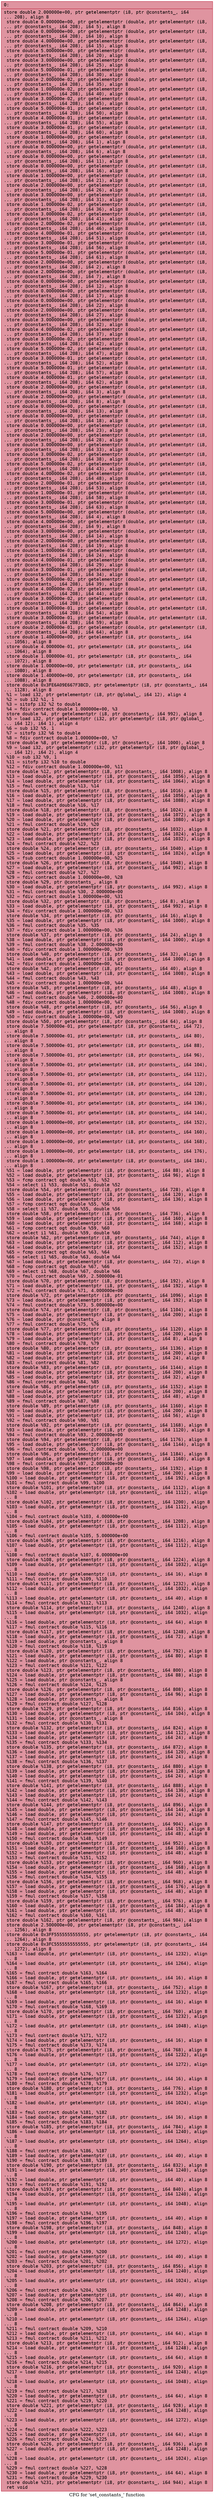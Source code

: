 digraph "CFG for 'set_constants_' function" {
	label="CFG for 'set_constants_' function";

	Node0x55c8fa46a010 [shape=record,color="#b70d28ff", style=filled, fillcolor="#b70d2870" fontname="Courier",label="{0:\l|  store double 2.000000e+00, ptr getelementptr (i8, ptr @constants_, i64\l... 208), align 8\l  store double 0.000000e+00, ptr getelementptr (double, ptr getelementptr (i8,\l... ptr @constants_, i64 208), i64 5), align 8\l  store double 0.000000e+00, ptr getelementptr (double, ptr getelementptr (i8,\l... ptr @constants_, i64 208), i64 10), align 8\l  store double 4.000000e+00, ptr getelementptr (double, ptr getelementptr (i8,\l... ptr @constants_, i64 208), i64 15), align 8\l  store double 5.000000e+00, ptr getelementptr (double, ptr getelementptr (i8,\l... ptr @constants_, i64 208), i64 20), align 8\l  store double 3.000000e+00, ptr getelementptr (double, ptr getelementptr (i8,\l... ptr @constants_, i64 208), i64 25), align 8\l  store double 5.000000e-01, ptr getelementptr (double, ptr getelementptr (i8,\l... ptr @constants_, i64 208), i64 30), align 8\l  store double 2.000000e-02, ptr getelementptr (double, ptr getelementptr (i8,\l... ptr @constants_, i64 208), i64 35), align 8\l  store double 1.000000e-02, ptr getelementptr (double, ptr getelementptr (i8,\l... ptr @constants_, i64 208), i64 40), align 8\l  store double 3.000000e-02, ptr getelementptr (double, ptr getelementptr (i8,\l... ptr @constants_, i64 208), i64 45), align 8\l  store double 5.000000e-01, ptr getelementptr (double, ptr getelementptr (i8,\l... ptr @constants_, i64 208), i64 50), align 8\l  store double 4.000000e-01, ptr getelementptr (double, ptr getelementptr (i8,\l... ptr @constants_, i64 208), i64 55), align 8\l  store double 3.000000e-01, ptr getelementptr (double, ptr getelementptr (i8,\l... ptr @constants_, i64 208), i64 60), align 8\l  store double 1.000000e+00, ptr getelementptr (double, ptr getelementptr (i8,\l... ptr @constants_, i64 208), i64 1), align 8\l  store double 0.000000e+00, ptr getelementptr (double, ptr getelementptr (i8,\l... ptr @constants_, i64 208), i64 6), align 8\l  store double 0.000000e+00, ptr getelementptr (double, ptr getelementptr (i8,\l... ptr @constants_, i64 208), i64 11), align 8\l  store double 0.000000e+00, ptr getelementptr (double, ptr getelementptr (i8,\l... ptr @constants_, i64 208), i64 16), align 8\l  store double 1.000000e+00, ptr getelementptr (double, ptr getelementptr (i8,\l... ptr @constants_, i64 208), i64 21), align 8\l  store double 2.000000e+00, ptr getelementptr (double, ptr getelementptr (i8,\l... ptr @constants_, i64 208), i64 26), align 8\l  store double 3.000000e+00, ptr getelementptr (double, ptr getelementptr (i8,\l... ptr @constants_, i64 208), i64 31), align 8\l  store double 1.000000e-02, ptr getelementptr (double, ptr getelementptr (i8,\l... ptr @constants_, i64 208), i64 36), align 8\l  store double 3.000000e-02, ptr getelementptr (double, ptr getelementptr (i8,\l... ptr @constants_, i64 208), i64 41), align 8\l  store double 2.000000e-02, ptr getelementptr (double, ptr getelementptr (i8,\l... ptr @constants_, i64 208), i64 46), align 8\l  store double 4.000000e-01, ptr getelementptr (double, ptr getelementptr (i8,\l... ptr @constants_, i64 208), i64 51), align 8\l  store double 3.000000e-01, ptr getelementptr (double, ptr getelementptr (i8,\l... ptr @constants_, i64 208), i64 56), align 8\l  store double 5.000000e-01, ptr getelementptr (double, ptr getelementptr (i8,\l... ptr @constants_, i64 208), i64 61), align 8\l  store double 2.000000e+00, ptr getelementptr (double, ptr getelementptr (i8,\l... ptr @constants_, i64 208), i64 2), align 8\l  store double 2.000000e+00, ptr getelementptr (double, ptr getelementptr (i8,\l... ptr @constants_, i64 208), i64 7), align 8\l  store double 0.000000e+00, ptr getelementptr (double, ptr getelementptr (i8,\l... ptr @constants_, i64 208), i64 12), align 8\l  store double 0.000000e+00, ptr getelementptr (double, ptr getelementptr (i8,\l... ptr @constants_, i64 208), i64 17), align 8\l  store double 0.000000e+00, ptr getelementptr (double, ptr getelementptr (i8,\l... ptr @constants_, i64 208), i64 22), align 8\l  store double 2.000000e+00, ptr getelementptr (double, ptr getelementptr (i8,\l... ptr @constants_, i64 208), i64 27), align 8\l  store double 3.000000e+00, ptr getelementptr (double, ptr getelementptr (i8,\l... ptr @constants_, i64 208), i64 32), align 8\l  store double 4.000000e-02, ptr getelementptr (double, ptr getelementptr (i8,\l... ptr @constants_, i64 208), i64 37), align 8\l  store double 3.000000e-02, ptr getelementptr (double, ptr getelementptr (i8,\l... ptr @constants_, i64 208), i64 42), align 8\l  store double 5.000000e-02, ptr getelementptr (double, ptr getelementptr (i8,\l... ptr @constants_, i64 208), i64 47), align 8\l  store double 3.000000e-01, ptr getelementptr (double, ptr getelementptr (i8,\l... ptr @constants_, i64 208), i64 52), align 8\l  store double 5.000000e-01, ptr getelementptr (double, ptr getelementptr (i8,\l... ptr @constants_, i64 208), i64 57), align 8\l  store double 4.000000e-01, ptr getelementptr (double, ptr getelementptr (i8,\l... ptr @constants_, i64 208), i64 62), align 8\l  store double 2.000000e+00, ptr getelementptr (double, ptr getelementptr (i8,\l... ptr @constants_, i64 208), i64 3), align 8\l  store double 2.000000e+00, ptr getelementptr (double, ptr getelementptr (i8,\l... ptr @constants_, i64 208), i64 8), align 8\l  store double 0.000000e+00, ptr getelementptr (double, ptr getelementptr (i8,\l... ptr @constants_, i64 208), i64 13), align 8\l  store double 0.000000e+00, ptr getelementptr (double, ptr getelementptr (i8,\l... ptr @constants_, i64 208), i64 18), align 8\l  store double 0.000000e+00, ptr getelementptr (double, ptr getelementptr (i8,\l... ptr @constants_, i64 208), i64 23), align 8\l  store double 2.000000e+00, ptr getelementptr (double, ptr getelementptr (i8,\l... ptr @constants_, i64 208), i64 28), align 8\l  store double 3.000000e+00, ptr getelementptr (double, ptr getelementptr (i8,\l... ptr @constants_, i64 208), i64 33), align 8\l  store double 3.000000e-02, ptr getelementptr (double, ptr getelementptr (i8,\l... ptr @constants_, i64 208), i64 38), align 8\l  store double 5.000000e-02, ptr getelementptr (double, ptr getelementptr (i8,\l... ptr @constants_, i64 208), i64 43), align 8\l  store double 4.000000e-02, ptr getelementptr (double, ptr getelementptr (i8,\l... ptr @constants_, i64 208), i64 48), align 8\l  store double 2.000000e-01, ptr getelementptr (double, ptr getelementptr (i8,\l... ptr @constants_, i64 208), i64 53), align 8\l  store double 1.000000e-01, ptr getelementptr (double, ptr getelementptr (i8,\l... ptr @constants_, i64 208), i64 58), align 8\l  store double 3.000000e-01, ptr getelementptr (double, ptr getelementptr (i8,\l... ptr @constants_, i64 208), i64 63), align 8\l  store double 5.000000e+00, ptr getelementptr (double, ptr getelementptr (i8,\l... ptr @constants_, i64 208), i64 4), align 8\l  store double 4.000000e+00, ptr getelementptr (double, ptr getelementptr (i8,\l... ptr @constants_, i64 208), i64 9), align 8\l  store double 3.000000e+00, ptr getelementptr (double, ptr getelementptr (i8,\l... ptr @constants_, i64 208), i64 14), align 8\l  store double 2.000000e+00, ptr getelementptr (double, ptr getelementptr (i8,\l... ptr @constants_, i64 208), i64 19), align 8\l  store double 1.000000e-01, ptr getelementptr (double, ptr getelementptr (i8,\l... ptr @constants_, i64 208), i64 24), align 8\l  store double 4.000000e-01, ptr getelementptr (double, ptr getelementptr (i8,\l... ptr @constants_, i64 208), i64 29), align 8\l  store double 3.000000e-01, ptr getelementptr (double, ptr getelementptr (i8,\l... ptr @constants_, i64 208), i64 34), align 8\l  store double 5.000000e-02, ptr getelementptr (double, ptr getelementptr (i8,\l... ptr @constants_, i64 208), i64 39), align 8\l  store double 4.000000e-02, ptr getelementptr (double, ptr getelementptr (i8,\l... ptr @constants_, i64 208), i64 44), align 8\l  store double 3.000000e-02, ptr getelementptr (double, ptr getelementptr (i8,\l... ptr @constants_, i64 208), i64 49), align 8\l  store double 1.000000e-01, ptr getelementptr (double, ptr getelementptr (i8,\l... ptr @constants_, i64 208), i64 54), align 8\l  store double 3.000000e-01, ptr getelementptr (double, ptr getelementptr (i8,\l... ptr @constants_, i64 208), i64 59), align 8\l  store double 2.000000e-01, ptr getelementptr (double, ptr getelementptr (i8,\l... ptr @constants_, i64 208), i64 64), align 8\l  store double 1.400000e+00, ptr getelementptr (i8, ptr @constants_, i64\l... 1056), align 8\l  store double 4.000000e-01, ptr getelementptr (i8, ptr @constants_, i64\l... 1064), align 8\l  store double 1.000000e-01, ptr getelementptr (i8, ptr @constants_, i64\l... 1072), align 8\l  store double 1.000000e+00, ptr getelementptr (i8, ptr @constants_, i64\l... 1080), align 8\l  store double 1.400000e+00, ptr getelementptr (i8, ptr @constants_, i64\l... 1088), align 8\l  store double 0x3FE6A09E667F3BCD, ptr getelementptr (i8, ptr @constants_, i64\l... 1128), align 8\l  %1 = load i32, ptr getelementptr (i8, ptr @global_, i64 12), align 4\l  %2 = sub i32 %1, 1\l  %3 = sitofp i32 %2 to double\l  %4 = fdiv contract double 1.000000e+00, %3\l  store double %4, ptr getelementptr (i8, ptr @constants_, i64 992), align 8\l  %5 = load i32, ptr getelementptr (i32, ptr getelementptr (i8, ptr @global_,\l... i64 12), i64 1), align 4\l  %6 = sub i32 %5, 1\l  %7 = sitofp i32 %6 to double\l  %8 = fdiv contract double 1.000000e+00, %7\l  store double %8, ptr getelementptr (i8, ptr @constants_, i64 1000), align 8\l  %9 = load i32, ptr getelementptr (i32, ptr getelementptr (i8, ptr @global_,\l... i64 12), i64 2), align 4\l  %10 = sub i32 %9, 1\l  %11 = sitofp i32 %10 to double\l  %12 = fdiv contract double 1.000000e+00, %11\l  store double %12, ptr getelementptr (i8, ptr @constants_, i64 1008), align 8\l  %13 = load double, ptr getelementptr (i8, ptr @constants_, i64 1056), align 8\l  %14 = load double, ptr getelementptr (i8, ptr @constants_, i64 1064), align 8\l  %15 = fmul contract double %13, %14\l  store double %15, ptr getelementptr (i8, ptr @constants_, i64 1016), align 8\l  %16 = load double, ptr getelementptr (i8, ptr @constants_, i64 1056), align 8\l  %17 = load double, ptr getelementptr (i8, ptr @constants_, i64 1088), align 8\l  %18 = fmul contract double %16, %17\l  store double %18, ptr getelementptr (i8, ptr @constants_, i64 1024), align 8\l  %19 = load double, ptr getelementptr (i8, ptr @constants_, i64 1072), align 8\l  %20 = load double, ptr getelementptr (i8, ptr @constants_, i64 1080), align 8\l  %21 = fmul contract double %19, %20\l  store double %21, ptr getelementptr (i8, ptr @constants_, i64 1032), align 8\l  %22 = load double, ptr getelementptr (i8, ptr @constants_, i64 1024), align 8\l  %23 = load double, ptr getelementptr (i8, ptr @constants_, i64 1032), align 8\l  %24 = fmul contract double %22, %23\l  store double %24, ptr getelementptr (i8, ptr @constants_, i64 1040), align 8\l  %25 = load double, ptr getelementptr (i8, ptr @constants_, i64 1024), align 8\l  %26 = fsub contract double 1.000000e+00, %25\l  store double %26, ptr getelementptr (i8, ptr @constants_, i64 1048), align 8\l  %27 = load double, ptr getelementptr (i8, ptr @constants_, i64 992), align 8\l  %28 = fmul contract double %27, %27\l  %29 = fdiv contract double 1.000000e+00, %28\l  store double %29, ptr @constants_, align 8\l  %30 = load double, ptr getelementptr (i8, ptr @constants_, i64 992), align 8\l  %31 = fmul contract double %30, 2.000000e+00\l  %32 = fdiv contract double 1.000000e+00, %31\l  store double %32, ptr getelementptr (i8, ptr @constants_, i64 8), align 8\l  %33 = load double, ptr getelementptr (i8, ptr @constants_, i64 992), align 8\l  %34 = fdiv contract double 1.000000e+00, %33\l  store double %34, ptr getelementptr (i8, ptr @constants_, i64 16), align 8\l  %35 = load double, ptr getelementptr (i8, ptr @constants_, i64 1000), align 8\l  %36 = fmul contract double %35, %35\l  %37 = fdiv contract double 1.000000e+00, %36\l  store double %37, ptr getelementptr (i8, ptr @constants_, i64 24), align 8\l  %38 = load double, ptr getelementptr (i8, ptr @constants_, i64 1000), align 8\l  %39 = fmul contract double %38, 2.000000e+00\l  %40 = fdiv contract double 1.000000e+00, %39\l  store double %40, ptr getelementptr (i8, ptr @constants_, i64 32), align 8\l  %41 = load double, ptr getelementptr (i8, ptr @constants_, i64 1000), align 8\l  %42 = fdiv contract double 1.000000e+00, %41\l  store double %42, ptr getelementptr (i8, ptr @constants_, i64 40), align 8\l  %43 = load double, ptr getelementptr (i8, ptr @constants_, i64 1008), align 8\l  %44 = fmul contract double %43, %43\l  %45 = fdiv contract double 1.000000e+00, %44\l  store double %45, ptr getelementptr (i8, ptr @constants_, i64 48), align 8\l  %46 = load double, ptr getelementptr (i8, ptr @constants_, i64 1008), align 8\l  %47 = fmul contract double %46, 2.000000e+00\l  %48 = fdiv contract double 1.000000e+00, %47\l  store double %48, ptr getelementptr (i8, ptr @constants_, i64 56), align 8\l  %49 = load double, ptr getelementptr (i8, ptr @constants_, i64 1008), align 8\l  %50 = fdiv contract double 1.000000e+00, %49\l  store double %50, ptr getelementptr (i8, ptr @constants_, i64 64), align 8\l  store double 7.500000e-01, ptr getelementptr (i8, ptr @constants_, i64 72),\l... align 8\l  store double 7.500000e-01, ptr getelementptr (i8, ptr @constants_, i64 80),\l... align 8\l  store double 7.500000e-01, ptr getelementptr (i8, ptr @constants_, i64 88),\l... align 8\l  store double 7.500000e-01, ptr getelementptr (i8, ptr @constants_, i64 96),\l... align 8\l  store double 7.500000e-01, ptr getelementptr (i8, ptr @constants_, i64 104),\l... align 8\l  store double 7.500000e-01, ptr getelementptr (i8, ptr @constants_, i64 112),\l... align 8\l  store double 7.500000e-01, ptr getelementptr (i8, ptr @constants_, i64 120),\l... align 8\l  store double 7.500000e-01, ptr getelementptr (i8, ptr @constants_, i64 128),\l... align 8\l  store double 7.500000e-01, ptr getelementptr (i8, ptr @constants_, i64 136),\l... align 8\l  store double 7.500000e-01, ptr getelementptr (i8, ptr @constants_, i64 144),\l... align 8\l  store double 1.000000e+00, ptr getelementptr (i8, ptr @constants_, i64 152),\l... align 8\l  store double 1.000000e+00, ptr getelementptr (i8, ptr @constants_, i64 160),\l... align 8\l  store double 1.000000e+00, ptr getelementptr (i8, ptr @constants_, i64 168),\l... align 8\l  store double 1.000000e+00, ptr getelementptr (i8, ptr @constants_, i64 176),\l... align 8\l  store double 1.000000e+00, ptr getelementptr (i8, ptr @constants_, i64 184),\l... align 8\l  %51 = load double, ptr getelementptr (i8, ptr @constants_, i64 88), align 8\l  %52 = load double, ptr getelementptr (i8, ptr @constants_, i64 96), align 8\l  %53 = fcmp contract ogt double %51, %52\l  %54 = select i1 %53, double %51, double %52\l  store double %54, ptr getelementptr (i8, ptr @constants_, i64 728), align 8\l  %55 = load double, ptr getelementptr (i8, ptr @constants_, i64 120), align 8\l  %56 = load double, ptr getelementptr (i8, ptr @constants_, i64 136), align 8\l  %57 = fcmp contract ogt double %55, %56\l  %58 = select i1 %57, double %55, double %56\l  store double %58, ptr getelementptr (i8, ptr @constants_, i64 736), align 8\l  %59 = load double, ptr getelementptr (i8, ptr @constants_, i64 160), align 8\l  %60 = load double, ptr getelementptr (i8, ptr @constants_, i64 168), align 8\l  %61 = fcmp contract ogt double %59, %60\l  %62 = select i1 %61, double %59, double %60\l  store double %62, ptr getelementptr (i8, ptr @constants_, i64 744), align 8\l  %63 = load double, ptr getelementptr (i8, ptr @constants_, i64 112), align 8\l  %64 = load double, ptr getelementptr (i8, ptr @constants_, i64 152), align 8\l  %65 = fcmp contract ogt double %63, %64\l  %66 = select i1 %65, double %63, double %64\l  %67 = load double, ptr getelementptr (i8, ptr @constants_, i64 72), align 8\l  %68 = fcmp contract ogt double %67, %66\l  %69 = select i1 %68, double %67, double %66\l  %70 = fmul contract double %69, 2.500000e-01\l  store double %70, ptr getelementptr (i8, ptr @constants_, i64 192), align 8\l  %71 = load double, ptr getelementptr (i8, ptr @constants_, i64 192), align 8\l  %72 = fmul contract double %71, 4.000000e+00\l  store double %72, ptr getelementptr (i8, ptr @constants_, i64 1096), align 8\l  %73 = load double, ptr getelementptr (i8, ptr @constants_, i64 192), align 8\l  %74 = fmul contract double %73, 5.000000e+00\l  store double %74, ptr getelementptr (i8, ptr @constants_, i64 1104), align 8\l  %75 = load double, ptr getelementptr (i8, ptr @constants_, i64 200), align 8\l  %76 = load double, ptr @constants_, align 8\l  %77 = fmul contract double %75, %76\l  store double %77, ptr getelementptr (i8, ptr @constants_, i64 1120), align 8\l  %78 = load double, ptr getelementptr (i8, ptr @constants_, i64 200), align 8\l  %79 = load double, ptr getelementptr (i8, ptr @constants_, i64 8), align 8\l  %80 = fmul contract double %78, %79\l  store double %80, ptr getelementptr (i8, ptr @constants_, i64 1136), align 8\l  %81 = load double, ptr getelementptr (i8, ptr @constants_, i64 200), align 8\l  %82 = load double, ptr getelementptr (i8, ptr @constants_, i64 24), align 8\l  %83 = fmul contract double %81, %82\l  store double %83, ptr getelementptr (i8, ptr @constants_, i64 1144), align 8\l  %84 = load double, ptr getelementptr (i8, ptr @constants_, i64 200), align 8\l  %85 = load double, ptr getelementptr (i8, ptr @constants_, i64 32), align 8\l  %86 = fmul contract double %84, %85\l  store double %86, ptr getelementptr (i8, ptr @constants_, i64 1152), align 8\l  %87 = load double, ptr getelementptr (i8, ptr @constants_, i64 200), align 8\l  %88 = load double, ptr getelementptr (i8, ptr @constants_, i64 48), align 8\l  %89 = fmul contract double %87, %88\l  store double %89, ptr getelementptr (i8, ptr @constants_, i64 1160), align 8\l  %90 = load double, ptr getelementptr (i8, ptr @constants_, i64 200), align 8\l  %91 = load double, ptr getelementptr (i8, ptr @constants_, i64 56), align 8\l  %92 = fmul contract double %90, %91\l  store double %92, ptr getelementptr (i8, ptr @constants_, i64 1168), align 8\l  %93 = load double, ptr getelementptr (i8, ptr @constants_, i64 1120), align 8\l  %94 = fmul contract double %93, 2.000000e+00\l  store double %94, ptr getelementptr (i8, ptr @constants_, i64 1176), align 8\l  %95 = load double, ptr getelementptr (i8, ptr @constants_, i64 1144), align 8\l  %96 = fmul contract double %95, 2.000000e+00\l  store double %96, ptr getelementptr (i8, ptr @constants_, i64 1184), align 8\l  %97 = load double, ptr getelementptr (i8, ptr @constants_, i64 1160), align 8\l  %98 = fmul contract double %97, 2.000000e+00\l  store double %98, ptr getelementptr (i8, ptr @constants_, i64 1192), align 8\l  %99 = load double, ptr getelementptr (i8, ptr @constants_, i64 200), align 8\l  %100 = load double, ptr getelementptr (i8, ptr @constants_, i64 192), align 8\l  %101 = fmul contract double %99, %100\l  store double %101, ptr getelementptr (i8, ptr @constants_, i64 1112), align 8\l  %102 = load double, ptr getelementptr (i8, ptr @constants_, i64 1112), align\l... 8\l  store double %102, ptr getelementptr (i8, ptr @constants_, i64 1200), align 8\l  %103 = load double, ptr getelementptr (i8, ptr @constants_, i64 1112), align\l... 8\l  %104 = fmul contract double %103, 4.000000e+00\l  store double %104, ptr getelementptr (i8, ptr @constants_, i64 1208), align 8\l  %105 = load double, ptr getelementptr (i8, ptr @constants_, i64 1112), align\l... 8\l  %106 = fmul contract double %105, 5.000000e+00\l  store double %106, ptr getelementptr (i8, ptr @constants_, i64 1216), align 8\l  %107 = load double, ptr getelementptr (i8, ptr @constants_, i64 1112), align\l... 8\l  %108 = fmul contract double %107, 6.000000e+00\l  store double %108, ptr getelementptr (i8, ptr @constants_, i64 1224), align 8\l  %109 = load double, ptr getelementptr (i8, ptr @constants_, i64 1032), align\l... 8\l  %110 = load double, ptr getelementptr (i8, ptr @constants_, i64 16), align 8\l  %111 = fmul contract double %109, %110\l  store double %111, ptr getelementptr (i8, ptr @constants_, i64 1232), align 8\l  %112 = load double, ptr getelementptr (i8, ptr @constants_, i64 1032), align\l... 8\l  %113 = load double, ptr getelementptr (i8, ptr @constants_, i64 40), align 8\l  %114 = fmul contract double %112, %113\l  store double %114, ptr getelementptr (i8, ptr @constants_, i64 1240), align 8\l  %115 = load double, ptr getelementptr (i8, ptr @constants_, i64 1032), align\l... 8\l  %116 = load double, ptr getelementptr (i8, ptr @constants_, i64 64), align 8\l  %117 = fmul contract double %115, %116\l  store double %117, ptr getelementptr (i8, ptr @constants_, i64 1248), align 8\l  %118 = load double, ptr getelementptr (i8, ptr @constants_, i64 72), align 8\l  %119 = load double, ptr @constants_, align 8\l  %120 = fmul contract double %118, %119\l  store double %120, ptr getelementptr (i8, ptr @constants_, i64 792), align 8\l  %121 = load double, ptr getelementptr (i8, ptr @constants_, i64 80), align 8\l  %122 = load double, ptr @constants_, align 8\l  %123 = fmul contract double %121, %122\l  store double %123, ptr getelementptr (i8, ptr @constants_, i64 800), align 8\l  %124 = load double, ptr getelementptr (i8, ptr @constants_, i64 88), align 8\l  %125 = load double, ptr @constants_, align 8\l  %126 = fmul contract double %124, %125\l  store double %126, ptr getelementptr (i8, ptr @constants_, i64 808), align 8\l  %127 = load double, ptr getelementptr (i8, ptr @constants_, i64 96), align 8\l  %128 = load double, ptr @constants_, align 8\l  %129 = fmul contract double %127, %128\l  store double %129, ptr getelementptr (i8, ptr @constants_, i64 816), align 8\l  %130 = load double, ptr getelementptr (i8, ptr @constants_, i64 104), align 8\l  %131 = load double, ptr @constants_, align 8\l  %132 = fmul contract double %130, %131\l  store double %132, ptr getelementptr (i8, ptr @constants_, i64 824), align 8\l  %133 = load double, ptr getelementptr (i8, ptr @constants_, i64 112), align 8\l  %134 = load double, ptr getelementptr (i8, ptr @constants_, i64 24), align 8\l  %135 = fmul contract double %133, %134\l  store double %135, ptr getelementptr (i8, ptr @constants_, i64 872), align 8\l  %136 = load double, ptr getelementptr (i8, ptr @constants_, i64 120), align 8\l  %137 = load double, ptr getelementptr (i8, ptr @constants_, i64 24), align 8\l  %138 = fmul contract double %136, %137\l  store double %138, ptr getelementptr (i8, ptr @constants_, i64 880), align 8\l  %139 = load double, ptr getelementptr (i8, ptr @constants_, i64 128), align 8\l  %140 = load double, ptr getelementptr (i8, ptr @constants_, i64 24), align 8\l  %141 = fmul contract double %139, %140\l  store double %141, ptr getelementptr (i8, ptr @constants_, i64 888), align 8\l  %142 = load double, ptr getelementptr (i8, ptr @constants_, i64 136), align 8\l  %143 = load double, ptr getelementptr (i8, ptr @constants_, i64 24), align 8\l  %144 = fmul contract double %142, %143\l  store double %144, ptr getelementptr (i8, ptr @constants_, i64 896), align 8\l  %145 = load double, ptr getelementptr (i8, ptr @constants_, i64 144), align 8\l  %146 = load double, ptr getelementptr (i8, ptr @constants_, i64 24), align 8\l  %147 = fmul contract double %145, %146\l  store double %147, ptr getelementptr (i8, ptr @constants_, i64 904), align 8\l  %148 = load double, ptr getelementptr (i8, ptr @constants_, i64 152), align 8\l  %149 = load double, ptr getelementptr (i8, ptr @constants_, i64 48), align 8\l  %150 = fmul contract double %148, %149\l  store double %150, ptr getelementptr (i8, ptr @constants_, i64 952), align 8\l  %151 = load double, ptr getelementptr (i8, ptr @constants_, i64 160), align 8\l  %152 = load double, ptr getelementptr (i8, ptr @constants_, i64 48), align 8\l  %153 = fmul contract double %151, %152\l  store double %153, ptr getelementptr (i8, ptr @constants_, i64 960), align 8\l  %154 = load double, ptr getelementptr (i8, ptr @constants_, i64 168), align 8\l  %155 = load double, ptr getelementptr (i8, ptr @constants_, i64 48), align 8\l  %156 = fmul contract double %154, %155\l  store double %156, ptr getelementptr (i8, ptr @constants_, i64 968), align 8\l  %157 = load double, ptr getelementptr (i8, ptr @constants_, i64 176), align 8\l  %158 = load double, ptr getelementptr (i8, ptr @constants_, i64 48), align 8\l  %159 = fmul contract double %157, %158\l  store double %159, ptr getelementptr (i8, ptr @constants_, i64 976), align 8\l  %160 = load double, ptr getelementptr (i8, ptr @constants_, i64 184), align 8\l  %161 = load double, ptr getelementptr (i8, ptr @constants_, i64 48), align 8\l  %162 = fmul contract double %160, %161\l  store double %162, ptr getelementptr (i8, ptr @constants_, i64 984), align 8\l  store double 2.500000e+00, ptr getelementptr (i8, ptr @constants_, i64\l... 1256), align 8\l  store double 0x3FF5555555555555, ptr getelementptr (i8, ptr @constants_, i64\l... 1264), align 8\l  store double 0x3FC5555555555555, ptr getelementptr (i8, ptr @constants_, i64\l... 1272), align 8\l  %163 = load double, ptr getelementptr (i8, ptr @constants_, i64 1232), align\l... 8\l  %164 = load double, ptr getelementptr (i8, ptr @constants_, i64 1264), align\l... 8\l  %165 = fmul contract double %163, %164\l  %166 = load double, ptr getelementptr (i8, ptr @constants_, i64 16), align 8\l  %167 = fmul contract double %165, %166\l  store double %167, ptr getelementptr (i8, ptr @constants_, i64 752), align 8\l  %168 = load double, ptr getelementptr (i8, ptr @constants_, i64 1232), align\l... 8\l  %169 = load double, ptr getelementptr (i8, ptr @constants_, i64 16), align 8\l  %170 = fmul contract double %168, %169\l  store double %170, ptr getelementptr (i8, ptr @constants_, i64 760), align 8\l  %171 = load double, ptr getelementptr (i8, ptr @constants_, i64 1232), align\l... 8\l  %172 = load double, ptr getelementptr (i8, ptr @constants_, i64 1048), align\l... 8\l  %173 = fmul contract double %171, %172\l  %174 = load double, ptr getelementptr (i8, ptr @constants_, i64 16), align 8\l  %175 = fmul contract double %173, %174\l  store double %175, ptr getelementptr (i8, ptr @constants_, i64 768), align 8\l  %176 = load double, ptr getelementptr (i8, ptr @constants_, i64 1232), align\l... 8\l  %177 = load double, ptr getelementptr (i8, ptr @constants_, i64 1272), align\l... 8\l  %178 = fmul contract double %176, %177\l  %179 = load double, ptr getelementptr (i8, ptr @constants_, i64 16), align 8\l  %180 = fmul contract double %178, %179\l  store double %180, ptr getelementptr (i8, ptr @constants_, i64 776), align 8\l  %181 = load double, ptr getelementptr (i8, ptr @constants_, i64 1232), align\l... 8\l  %182 = load double, ptr getelementptr (i8, ptr @constants_, i64 1024), align\l... 8\l  %183 = fmul contract double %181, %182\l  %184 = load double, ptr getelementptr (i8, ptr @constants_, i64 16), align 8\l  %185 = fmul contract double %183, %184\l  store double %185, ptr getelementptr (i8, ptr @constants_, i64 784), align 8\l  %186 = load double, ptr getelementptr (i8, ptr @constants_, i64 1240), align\l... 8\l  %187 = load double, ptr getelementptr (i8, ptr @constants_, i64 1264), align\l... 8\l  %188 = fmul contract double %186, %187\l  %189 = load double, ptr getelementptr (i8, ptr @constants_, i64 40), align 8\l  %190 = fmul contract double %188, %189\l  store double %190, ptr getelementptr (i8, ptr @constants_, i64 832), align 8\l  %191 = load double, ptr getelementptr (i8, ptr @constants_, i64 1240), align\l... 8\l  %192 = load double, ptr getelementptr (i8, ptr @constants_, i64 40), align 8\l  %193 = fmul contract double %191, %192\l  store double %193, ptr getelementptr (i8, ptr @constants_, i64 840), align 8\l  %194 = load double, ptr getelementptr (i8, ptr @constants_, i64 1240), align\l... 8\l  %195 = load double, ptr getelementptr (i8, ptr @constants_, i64 1048), align\l... 8\l  %196 = fmul contract double %194, %195\l  %197 = load double, ptr getelementptr (i8, ptr @constants_, i64 40), align 8\l  %198 = fmul contract double %196, %197\l  store double %198, ptr getelementptr (i8, ptr @constants_, i64 848), align 8\l  %199 = load double, ptr getelementptr (i8, ptr @constants_, i64 1240), align\l... 8\l  %200 = load double, ptr getelementptr (i8, ptr @constants_, i64 1272), align\l... 8\l  %201 = fmul contract double %199, %200\l  %202 = load double, ptr getelementptr (i8, ptr @constants_, i64 40), align 8\l  %203 = fmul contract double %201, %202\l  store double %203, ptr getelementptr (i8, ptr @constants_, i64 856), align 8\l  %204 = load double, ptr getelementptr (i8, ptr @constants_, i64 1240), align\l... 8\l  %205 = load double, ptr getelementptr (i8, ptr @constants_, i64 1024), align\l... 8\l  %206 = fmul contract double %204, %205\l  %207 = load double, ptr getelementptr (i8, ptr @constants_, i64 40), align 8\l  %208 = fmul contract double %206, %207\l  store double %208, ptr getelementptr (i8, ptr @constants_, i64 864), align 8\l  %209 = load double, ptr getelementptr (i8, ptr @constants_, i64 1248), align\l... 8\l  %210 = load double, ptr getelementptr (i8, ptr @constants_, i64 1264), align\l... 8\l  %211 = fmul contract double %209, %210\l  %212 = load double, ptr getelementptr (i8, ptr @constants_, i64 64), align 8\l  %213 = fmul contract double %211, %212\l  store double %213, ptr getelementptr (i8, ptr @constants_, i64 912), align 8\l  %214 = load double, ptr getelementptr (i8, ptr @constants_, i64 1248), align\l... 8\l  %215 = load double, ptr getelementptr (i8, ptr @constants_, i64 64), align 8\l  %216 = fmul contract double %214, %215\l  store double %216, ptr getelementptr (i8, ptr @constants_, i64 920), align 8\l  %217 = load double, ptr getelementptr (i8, ptr @constants_, i64 1248), align\l... 8\l  %218 = load double, ptr getelementptr (i8, ptr @constants_, i64 1048), align\l... 8\l  %219 = fmul contract double %217, %218\l  %220 = load double, ptr getelementptr (i8, ptr @constants_, i64 64), align 8\l  %221 = fmul contract double %219, %220\l  store double %221, ptr getelementptr (i8, ptr @constants_, i64 928), align 8\l  %222 = load double, ptr getelementptr (i8, ptr @constants_, i64 1248), align\l... 8\l  %223 = load double, ptr getelementptr (i8, ptr @constants_, i64 1272), align\l... 8\l  %224 = fmul contract double %222, %223\l  %225 = load double, ptr getelementptr (i8, ptr @constants_, i64 64), align 8\l  %226 = fmul contract double %224, %225\l  store double %226, ptr getelementptr (i8, ptr @constants_, i64 936), align 8\l  %227 = load double, ptr getelementptr (i8, ptr @constants_, i64 1248), align\l... 8\l  %228 = load double, ptr getelementptr (i8, ptr @constants_, i64 1024), align\l... 8\l  %229 = fmul contract double %227, %228\l  %230 = load double, ptr getelementptr (i8, ptr @constants_, i64 64), align 8\l  %231 = fmul contract double %229, %230\l  store double %231, ptr getelementptr (i8, ptr @constants_, i64 944), align 8\l  ret void\l}"];
}
